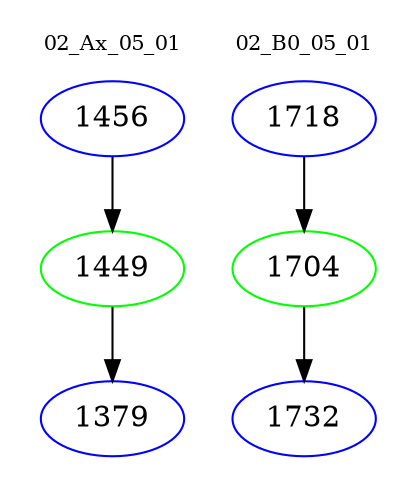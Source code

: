 digraph{
subgraph cluster_0 {
color = white
label = "02_Ax_05_01";
fontsize=10;
T0_1456 [label="1456", color="blue"]
T0_1456 -> T0_1449 [color="black"]
T0_1449 [label="1449", color="green"]
T0_1449 -> T0_1379 [color="black"]
T0_1379 [label="1379", color="blue"]
}
subgraph cluster_1 {
color = white
label = "02_B0_05_01";
fontsize=10;
T1_1718 [label="1718", color="blue"]
T1_1718 -> T1_1704 [color="black"]
T1_1704 [label="1704", color="green"]
T1_1704 -> T1_1732 [color="black"]
T1_1732 [label="1732", color="blue"]
}
}
